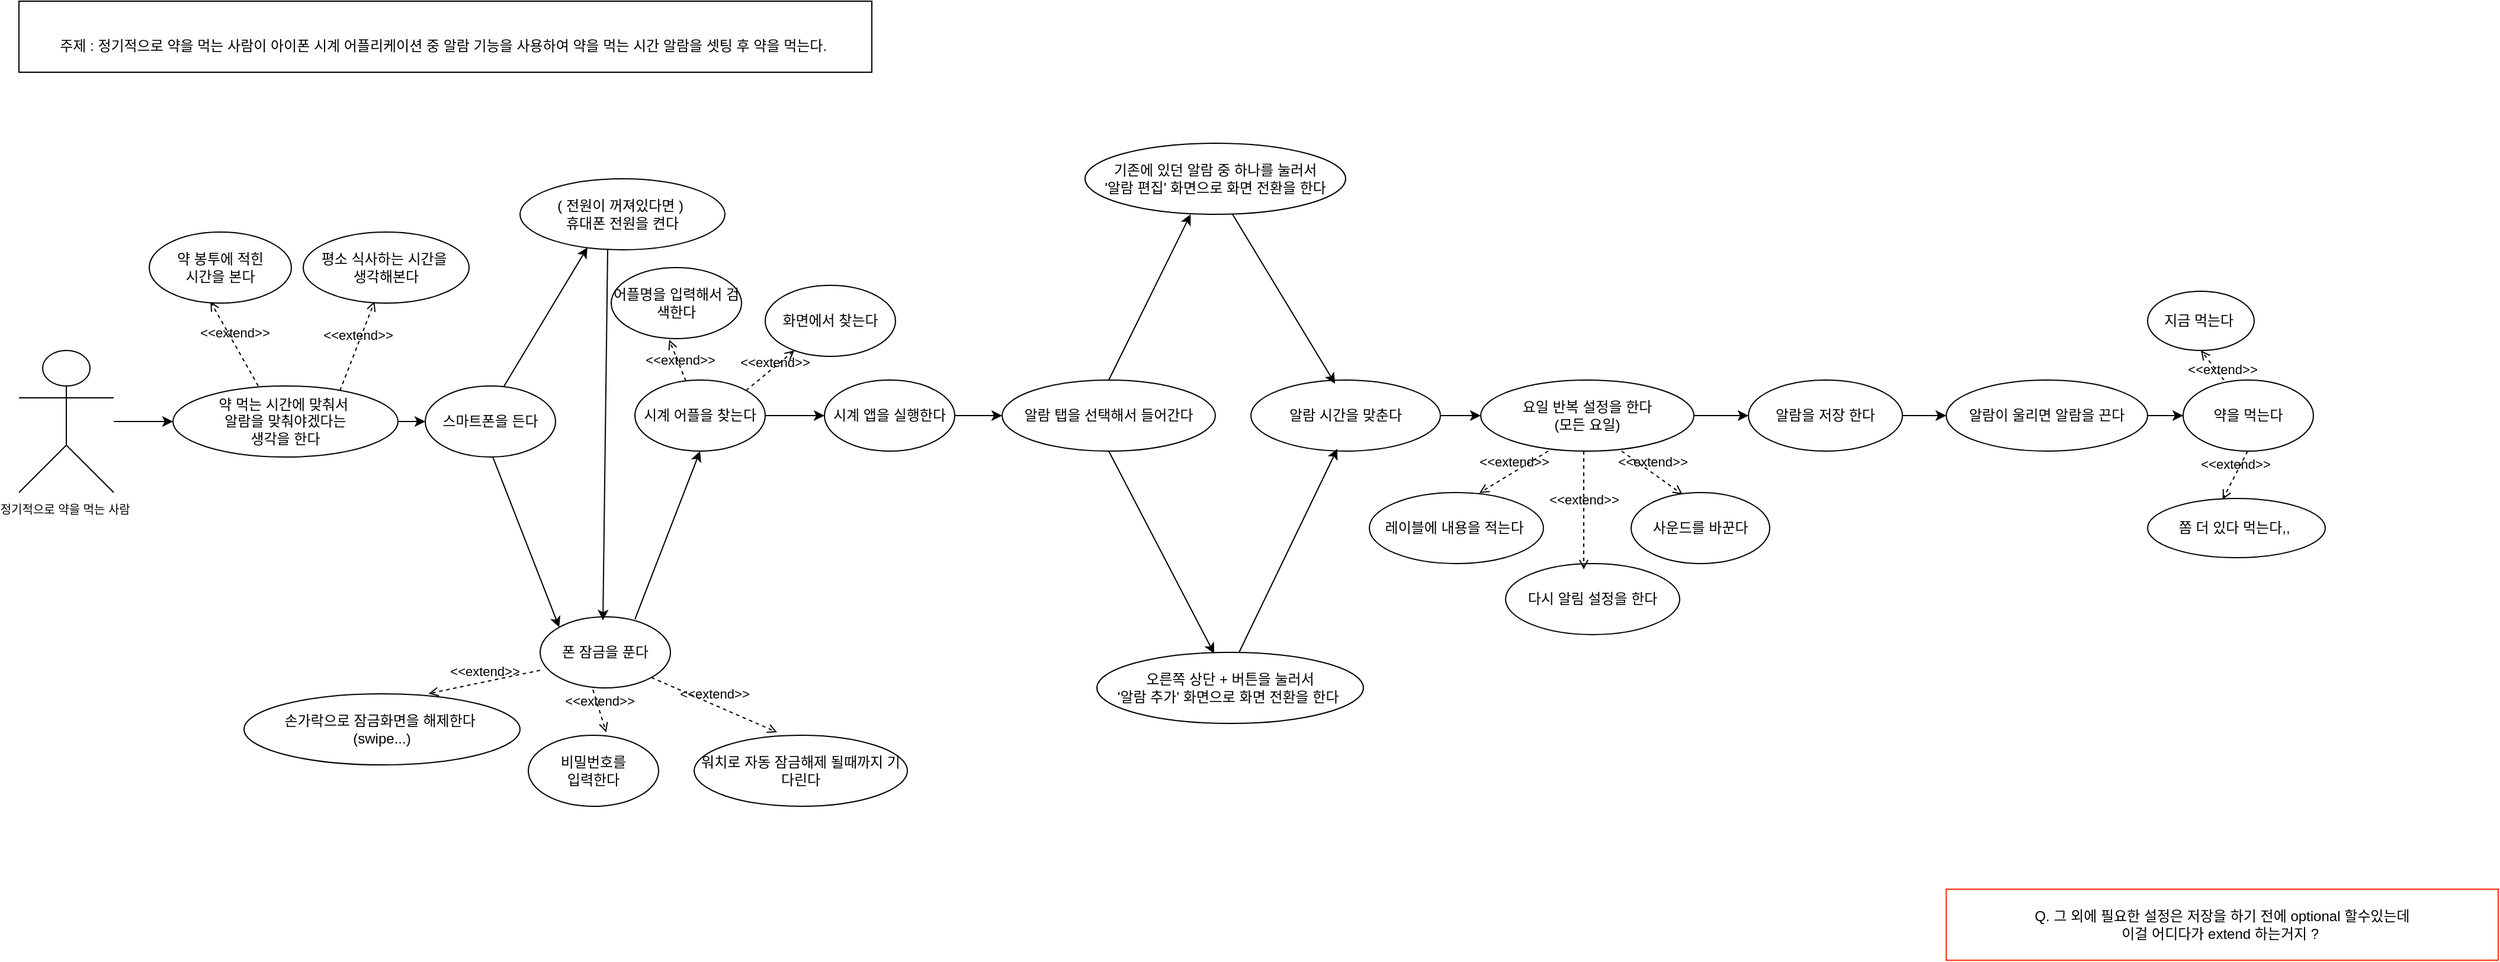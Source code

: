 <mxfile version="21.6.9" type="github">
  <diagram name="페이지-1" id="njK5p5rhTmzjdiSMJk1E">
    <mxGraphModel dx="1655" dy="453" grid="1" gridSize="10" guides="1" tooltips="1" connect="1" arrows="1" fold="1" page="1" pageScale="1" pageWidth="827" pageHeight="1169" math="0" shadow="0">
      <root>
        <mxCell id="0" />
        <mxCell id="1" parent="0" />
        <mxCell id="BJGbjpMF_LNjH99lksO5-61" value="" style="edgeStyle=orthogonalEdgeStyle;rounded=0;orthogonalLoop=1;jettySize=auto;html=1;" parent="1" source="BJGbjpMF_LNjH99lksO5-1" target="BJGbjpMF_LNjH99lksO5-39" edge="1">
          <mxGeometry relative="1" as="geometry" />
        </mxCell>
        <mxCell id="BJGbjpMF_LNjH99lksO5-1" value="&lt;font style=&quot;font-size: 10px;&quot;&gt;정기적으로 약을 먹는 사람&amp;nbsp;&lt;/font&gt;" style="shape=umlActor;verticalLabelPosition=bottom;verticalAlign=top;html=1;outlineConnect=0;" parent="1" vertex="1">
          <mxGeometry x="-800" y="385" width="80" height="120" as="geometry" />
        </mxCell>
        <mxCell id="BJGbjpMF_LNjH99lksO5-10" value="스마트폰을 든다" style="ellipse;whiteSpace=wrap;html=1;" parent="1" vertex="1">
          <mxGeometry x="-457" y="415" width="110" height="60" as="geometry" />
        </mxCell>
        <mxCell id="pdw7sznRlgDm5ee45Mnq-9" value="" style="edgeStyle=orthogonalEdgeStyle;rounded=0;orthogonalLoop=1;jettySize=auto;html=1;" edge="1" parent="1" source="BJGbjpMF_LNjH99lksO5-11" target="BJGbjpMF_LNjH99lksO5-12">
          <mxGeometry relative="1" as="geometry" />
        </mxCell>
        <mxCell id="BJGbjpMF_LNjH99lksO5-11" value="시계 앱을 실행한다" style="ellipse;whiteSpace=wrap;html=1;" parent="1" vertex="1">
          <mxGeometry x="-120" y="410" width="110" height="60" as="geometry" />
        </mxCell>
        <mxCell id="BJGbjpMF_LNjH99lksO5-12" value="알람 탭을 선택해서 들어간다" style="ellipse;whiteSpace=wrap;html=1;" parent="1" vertex="1">
          <mxGeometry x="30" y="410" width="180" height="60" as="geometry" />
        </mxCell>
        <mxCell id="BJGbjpMF_LNjH99lksO5-22" value="기존에 있던 알람 중 하나를 눌러서 &lt;br&gt;&#39;알람 편집&#39;&amp;nbsp;화면으로 화면 전환을 한다" style="ellipse;whiteSpace=wrap;html=1;" parent="1" vertex="1">
          <mxGeometry x="100" y="210" width="220" height="60" as="geometry" />
        </mxCell>
        <mxCell id="BJGbjpMF_LNjH99lksO5-24" value="오른쪽 상단 + 버튼을 눌러서 &lt;br&gt;&#39;알람 추가&#39; 화면으로 화면 전환을 한다&amp;nbsp;" style="ellipse;whiteSpace=wrap;html=1;" parent="1" vertex="1">
          <mxGeometry x="110" y="640" width="225" height="60" as="geometry" />
        </mxCell>
        <mxCell id="pdw7sznRlgDm5ee45Mnq-17" value="" style="edgeStyle=orthogonalEdgeStyle;rounded=0;orthogonalLoop=1;jettySize=auto;html=1;" edge="1" parent="1" source="BJGbjpMF_LNjH99lksO5-26" target="BJGbjpMF_LNjH99lksO5-27">
          <mxGeometry relative="1" as="geometry" />
        </mxCell>
        <mxCell id="BJGbjpMF_LNjH99lksO5-26" value="알람이 울리면 알람을 끈다" style="ellipse;whiteSpace=wrap;html=1;" parent="1" vertex="1">
          <mxGeometry x="827" y="410" width="170" height="60" as="geometry" />
        </mxCell>
        <mxCell id="BJGbjpMF_LNjH99lksO5-27" value="약을 먹는다" style="ellipse;whiteSpace=wrap;html=1;" parent="1" vertex="1">
          <mxGeometry x="1027" y="410" width="110" height="60" as="geometry" />
        </mxCell>
        <mxCell id="BJGbjpMF_LNjH99lksO5-28" value="지금 먹는다&amp;nbsp;" style="ellipse;whiteSpace=wrap;html=1;" parent="1" vertex="1">
          <mxGeometry x="997" y="335" width="90" height="50" as="geometry" />
        </mxCell>
        <mxCell id="BJGbjpMF_LNjH99lksO5-30" value="&lt;br&gt;주제 : 정기적으로 약을 먹는 사람이 아이폰 시계 어플리케이션 중 알람 기능을 사용하여 약을 먹는 시간 알람을 셋팅 후 약을 먹는다.&amp;nbsp;" style="rounded=0;whiteSpace=wrap;html=1;" parent="1" vertex="1">
          <mxGeometry x="-800" y="90" width="720" height="60" as="geometry" />
        </mxCell>
        <mxCell id="BJGbjpMF_LNjH99lksO5-31" value="폰 잠금을 푼다" style="ellipse;whiteSpace=wrap;html=1;" parent="1" vertex="1">
          <mxGeometry x="-360" y="610" width="110" height="60" as="geometry" />
        </mxCell>
        <mxCell id="BJGbjpMF_LNjH99lksO5-32" value="( 전원이 꺼져있다면 )&amp;nbsp;&lt;br&gt;휴대폰 전원을 켠다" style="ellipse;whiteSpace=wrap;html=1;" parent="1" vertex="1">
          <mxGeometry x="-377" y="240" width="173" height="60" as="geometry" />
        </mxCell>
        <mxCell id="pdw7sznRlgDm5ee45Mnq-8" value="" style="edgeStyle=orthogonalEdgeStyle;rounded=0;orthogonalLoop=1;jettySize=auto;html=1;" edge="1" parent="1" source="BJGbjpMF_LNjH99lksO5-33" target="BJGbjpMF_LNjH99lksO5-11">
          <mxGeometry relative="1" as="geometry" />
        </mxCell>
        <mxCell id="BJGbjpMF_LNjH99lksO5-33" value="시계 어플을 찾는다" style="ellipse;whiteSpace=wrap;html=1;" parent="1" vertex="1">
          <mxGeometry x="-280" y="410" width="110" height="60" as="geometry" />
        </mxCell>
        <mxCell id="BJGbjpMF_LNjH99lksO5-34" value="손가락으로 잠금화면을 해제한다&amp;nbsp;&lt;br&gt;(swipe...)" style="ellipse;whiteSpace=wrap;html=1;" parent="1" vertex="1">
          <mxGeometry x="-610" y="675" width="233" height="60" as="geometry" />
        </mxCell>
        <mxCell id="BJGbjpMF_LNjH99lksO5-35" value="비밀번호를 &lt;br&gt;입력한다" style="ellipse;whiteSpace=wrap;html=1;" parent="1" vertex="1">
          <mxGeometry x="-370" y="710" width="110" height="60" as="geometry" />
        </mxCell>
        <mxCell id="BJGbjpMF_LNjH99lksO5-36" value="워치로 자동 잠금해제 될때까지 기다린다" style="ellipse;whiteSpace=wrap;html=1;" parent="1" vertex="1">
          <mxGeometry x="-230" y="710" width="180" height="60" as="geometry" />
        </mxCell>
        <mxCell id="BJGbjpMF_LNjH99lksO5-37" value="화면에서 찾는다" style="ellipse;whiteSpace=wrap;html=1;" parent="1" vertex="1">
          <mxGeometry x="-170" y="330" width="110" height="60" as="geometry" />
        </mxCell>
        <mxCell id="BJGbjpMF_LNjH99lksO5-38" value="어플명을 입력해서 검색한다" style="ellipse;whiteSpace=wrap;html=1;" parent="1" vertex="1">
          <mxGeometry x="-300" y="315" width="110" height="60" as="geometry" />
        </mxCell>
        <mxCell id="pdw7sznRlgDm5ee45Mnq-1" value="" style="edgeStyle=orthogonalEdgeStyle;rounded=0;orthogonalLoop=1;jettySize=auto;html=1;" edge="1" parent="1" source="BJGbjpMF_LNjH99lksO5-39" target="BJGbjpMF_LNjH99lksO5-10">
          <mxGeometry relative="1" as="geometry" />
        </mxCell>
        <mxCell id="BJGbjpMF_LNjH99lksO5-39" value="약 먹는 시간에 맞춰서&amp;nbsp;&lt;br&gt;알람을 맞춰야겠다는&lt;br&gt;생각을 한다" style="ellipse;whiteSpace=wrap;html=1;" parent="1" vertex="1">
          <mxGeometry x="-670" y="415" width="190" height="60" as="geometry" />
        </mxCell>
        <mxCell id="BJGbjpMF_LNjH99lksO5-40" value="&amp;lt;&amp;lt;extend&amp;gt;&amp;gt;" style="html=1;verticalAlign=bottom;labelBackgroundColor=none;endArrow=open;endFill=0;dashed=1;rounded=0;entryX=0.43;entryY=0.977;entryDx=0;entryDy=0;entryPerimeter=0;" parent="1" target="BJGbjpMF_LNjH99lksO5-41" edge="1">
          <mxGeometry width="160" relative="1" as="geometry">
            <mxPoint x="-598" y="415" as="sourcePoint" />
            <mxPoint x="-490" y="415" as="targetPoint" />
          </mxGeometry>
        </mxCell>
        <mxCell id="BJGbjpMF_LNjH99lksO5-41" value="약 봉투에 적힌&lt;br&gt;시간을 본다" style="ellipse;whiteSpace=wrap;html=1;" parent="1" vertex="1">
          <mxGeometry x="-690" y="285" width="120" height="60" as="geometry" />
        </mxCell>
        <mxCell id="BJGbjpMF_LNjH99lksO5-42" value="&amp;lt;&amp;lt;extend&amp;gt;&amp;gt;" style="html=1;verticalAlign=bottom;labelBackgroundColor=none;endArrow=open;endFill=0;dashed=1;rounded=0;entryX=0.43;entryY=0.977;entryDx=0;entryDy=0;entryPerimeter=0;exitX=0.742;exitY=0.066;exitDx=0;exitDy=0;exitPerimeter=0;" parent="1" source="BJGbjpMF_LNjH99lksO5-39" target="BJGbjpMF_LNjH99lksO5-43" edge="1">
          <mxGeometry width="160" relative="1" as="geometry">
            <mxPoint x="-508" y="415" as="sourcePoint" />
            <mxPoint x="-400" y="415" as="targetPoint" />
          </mxGeometry>
        </mxCell>
        <mxCell id="BJGbjpMF_LNjH99lksO5-43" value="평소 식사하는 시간을&amp;nbsp;&lt;br&gt;생각해본다" style="ellipse;whiteSpace=wrap;html=1;" parent="1" vertex="1">
          <mxGeometry x="-560" y="285" width="140" height="60" as="geometry" />
        </mxCell>
        <mxCell id="pdw7sznRlgDm5ee45Mnq-14" value="" style="edgeStyle=orthogonalEdgeStyle;rounded=0;orthogonalLoop=1;jettySize=auto;html=1;" edge="1" parent="1" source="BJGbjpMF_LNjH99lksO5-44" target="BJGbjpMF_LNjH99lksO5-46">
          <mxGeometry relative="1" as="geometry" />
        </mxCell>
        <mxCell id="BJGbjpMF_LNjH99lksO5-44" value="알람 시간을 맞춘다" style="ellipse;whiteSpace=wrap;html=1;" parent="1" vertex="1">
          <mxGeometry x="240" y="410" width="160" height="60" as="geometry" />
        </mxCell>
        <mxCell id="pdw7sznRlgDm5ee45Mnq-16" value="" style="edgeStyle=orthogonalEdgeStyle;rounded=0;orthogonalLoop=1;jettySize=auto;html=1;" edge="1" parent="1" source="BJGbjpMF_LNjH99lksO5-45" target="BJGbjpMF_LNjH99lksO5-26">
          <mxGeometry relative="1" as="geometry" />
        </mxCell>
        <mxCell id="BJGbjpMF_LNjH99lksO5-45" value="알람을 저장 한다" style="ellipse;whiteSpace=wrap;html=1;" parent="1" vertex="1">
          <mxGeometry x="660" y="410" width="130" height="60" as="geometry" />
        </mxCell>
        <mxCell id="pdw7sznRlgDm5ee45Mnq-15" value="" style="edgeStyle=orthogonalEdgeStyle;rounded=0;orthogonalLoop=1;jettySize=auto;html=1;" edge="1" parent="1" source="BJGbjpMF_LNjH99lksO5-46" target="BJGbjpMF_LNjH99lksO5-45">
          <mxGeometry relative="1" as="geometry" />
        </mxCell>
        <mxCell id="BJGbjpMF_LNjH99lksO5-46" value="요일 반복 설정을 한다&lt;br&gt;(모든 요일)" style="ellipse;whiteSpace=wrap;html=1;" parent="1" vertex="1">
          <mxGeometry x="434" y="410" width="180" height="60" as="geometry" />
        </mxCell>
        <mxCell id="BJGbjpMF_LNjH99lksO5-47" value="레이블에 내용을 적는다&amp;nbsp;" style="ellipse;whiteSpace=wrap;html=1;" parent="1" vertex="1">
          <mxGeometry x="340" y="505" width="147" height="60" as="geometry" />
        </mxCell>
        <mxCell id="BJGbjpMF_LNjH99lksO5-48" value="Q. 그 외에 필요한 설정은 저장을 하기 전에 optional 할수있는데 &lt;br&gt;이걸 어디다가 extend 하는거지 ?&amp;nbsp;&lt;br&gt;" style="rounded=0;whiteSpace=wrap;html=1;strokeColor=#FF2908;" parent="1" vertex="1">
          <mxGeometry x="827" y="840" width="466" height="60" as="geometry" />
        </mxCell>
        <mxCell id="BJGbjpMF_LNjH99lksO5-49" value="사운드를 바꾼다" style="ellipse;whiteSpace=wrap;html=1;" parent="1" vertex="1">
          <mxGeometry x="561" y="505" width="117" height="60" as="geometry" />
        </mxCell>
        <mxCell id="BJGbjpMF_LNjH99lksO5-50" value="다시 알림 설정을 한다" style="ellipse;whiteSpace=wrap;html=1;" parent="1" vertex="1">
          <mxGeometry x="455" y="565" width="147" height="60" as="geometry" />
        </mxCell>
        <mxCell id="BJGbjpMF_LNjH99lksO5-51" value="&amp;lt;&amp;lt;extend&amp;gt;&amp;gt;" style="html=1;verticalAlign=bottom;labelBackgroundColor=none;endArrow=open;endFill=0;dashed=1;rounded=0;entryX=0.371;entryY=0.026;entryDx=0;entryDy=0;entryPerimeter=0;exitX=0.742;exitY=0.066;exitDx=0;exitDy=0;exitPerimeter=0;" parent="1" target="BJGbjpMF_LNjH99lksO5-49" edge="1">
          <mxGeometry width="160" relative="1" as="geometry">
            <mxPoint x="553" y="470" as="sourcePoint" />
            <mxPoint x="584" y="395" as="targetPoint" />
          </mxGeometry>
        </mxCell>
        <mxCell id="BJGbjpMF_LNjH99lksO5-52" value="&amp;lt;&amp;lt;extend&amp;gt;&amp;gt;" style="html=1;verticalAlign=bottom;labelBackgroundColor=none;endArrow=open;endFill=0;dashed=1;rounded=0;entryX=0.632;entryY=0.007;entryDx=0;entryDy=0;entryPerimeter=0;" parent="1" target="BJGbjpMF_LNjH99lksO5-47" edge="1">
          <mxGeometry width="160" relative="1" as="geometry">
            <mxPoint x="491" y="470" as="sourcePoint" />
            <mxPoint x="461" y="490" as="targetPoint" />
          </mxGeometry>
        </mxCell>
        <mxCell id="BJGbjpMF_LNjH99lksO5-53" value="&amp;lt;&amp;lt;extend&amp;gt;&amp;gt;" style="html=1;verticalAlign=bottom;labelBackgroundColor=none;endArrow=open;endFill=0;dashed=1;rounded=0;entryX=0.449;entryY=0.083;entryDx=0;entryDy=0;entryPerimeter=0;exitX=0.742;exitY=0.066;exitDx=0;exitDy=0;exitPerimeter=0;" parent="1" target="BJGbjpMF_LNjH99lksO5-50" edge="1">
          <mxGeometry width="160" relative="1" as="geometry">
            <mxPoint x="521" y="470" as="sourcePoint" />
            <mxPoint x="552" y="395" as="targetPoint" />
          </mxGeometry>
        </mxCell>
        <mxCell id="BJGbjpMF_LNjH99lksO5-54" value="쫌 더 있다 먹는다,,&amp;nbsp;" style="ellipse;whiteSpace=wrap;html=1;" parent="1" vertex="1">
          <mxGeometry x="997" y="510" width="150" height="50" as="geometry" />
        </mxCell>
        <mxCell id="BJGbjpMF_LNjH99lksO5-55" value="&amp;lt;&amp;lt;extend&amp;gt;&amp;gt;" style="html=1;verticalAlign=bottom;labelBackgroundColor=none;endArrow=open;endFill=0;dashed=1;rounded=0;entryX=0.669;entryY=-0.003;entryDx=0;entryDy=0;entryPerimeter=0;exitX=-0.001;exitY=0.752;exitDx=0;exitDy=0;exitPerimeter=0;" parent="1" source="BJGbjpMF_LNjH99lksO5-31" target="BJGbjpMF_LNjH99lksO5-34" edge="1">
          <mxGeometry width="160" relative="1" as="geometry">
            <mxPoint x="-320" y="650" as="sourcePoint" />
            <mxPoint x="-360" y="579" as="targetPoint" />
          </mxGeometry>
        </mxCell>
        <mxCell id="BJGbjpMF_LNjH99lksO5-56" value="&amp;lt;&amp;lt;extend&amp;gt;&amp;gt;" style="html=1;verticalAlign=bottom;labelBackgroundColor=none;endArrow=open;endFill=0;dashed=1;rounded=0;entryX=0.598;entryY=-0.042;entryDx=0;entryDy=0;entryPerimeter=0;exitX=0.405;exitY=1.026;exitDx=0;exitDy=0;exitPerimeter=0;" parent="1" source="BJGbjpMF_LNjH99lksO5-31" target="BJGbjpMF_LNjH99lksO5-35" edge="1">
          <mxGeometry width="160" relative="1" as="geometry">
            <mxPoint x="-289" y="660" as="sourcePoint" />
            <mxPoint x="-423" y="685" as="targetPoint" />
          </mxGeometry>
        </mxCell>
        <mxCell id="BJGbjpMF_LNjH99lksO5-57" value="&amp;lt;&amp;lt;extend&amp;gt;&amp;gt;" style="html=1;verticalAlign=bottom;labelBackgroundColor=none;endArrow=open;endFill=0;dashed=1;rounded=0;entryX=0.389;entryY=-0.042;entryDx=0;entryDy=0;exitX=1;exitY=1;exitDx=0;exitDy=0;entryPerimeter=0;" parent="1" source="BJGbjpMF_LNjH99lksO5-31" target="BJGbjpMF_LNjH99lksO5-36" edge="1">
          <mxGeometry width="160" relative="1" as="geometry">
            <mxPoint x="-247.02" y="637.02" as="sourcePoint" />
            <mxPoint x="-172" y="747.0" as="targetPoint" />
          </mxGeometry>
        </mxCell>
        <mxCell id="BJGbjpMF_LNjH99lksO5-58" value="&amp;lt;&amp;lt;extend&amp;gt;&amp;gt;" style="html=1;verticalAlign=bottom;labelBackgroundColor=none;endArrow=open;endFill=0;dashed=1;rounded=0;entryX=0.445;entryY=1.017;entryDx=0;entryDy=0;entryPerimeter=0;" parent="1" target="BJGbjpMF_LNjH99lksO5-38" edge="1" source="BJGbjpMF_LNjH99lksO5-33">
          <mxGeometry x="-0.471" y="1" width="160" relative="1" as="geometry">
            <mxPoint x="-178" y="290" as="sourcePoint" />
            <mxPoint x="-272" y="335" as="targetPoint" />
            <mxPoint as="offset" />
          </mxGeometry>
        </mxCell>
        <mxCell id="BJGbjpMF_LNjH99lksO5-59" value="&amp;lt;&amp;lt;extend&amp;gt;&amp;gt;" style="html=1;verticalAlign=bottom;labelBackgroundColor=none;endArrow=open;endFill=0;dashed=1;rounded=0;exitX=1;exitY=0;exitDx=0;exitDy=0;" parent="1" target="BJGbjpMF_LNjH99lksO5-37" edge="1" source="BJGbjpMF_LNjH99lksO5-33">
          <mxGeometry x="0.052" y="-4" width="160" relative="1" as="geometry">
            <mxPoint x="-140" y="295" as="sourcePoint" />
            <mxPoint x="-61" y="366" as="targetPoint" />
            <mxPoint as="offset" />
          </mxGeometry>
        </mxCell>
        <mxCell id="pdw7sznRlgDm5ee45Mnq-2" value="" style="endArrow=classic;html=1;rounded=0;entryX=0.329;entryY=0.967;entryDx=0;entryDy=0;entryPerimeter=0;exitX=0.591;exitY=0.033;exitDx=0;exitDy=0;exitPerimeter=0;" edge="1" parent="1" target="BJGbjpMF_LNjH99lksO5-32">
          <mxGeometry width="50" height="50" relative="1" as="geometry">
            <mxPoint x="-390.99" y="415.98" as="sourcePoint" />
            <mxPoint x="-332.037" y="346" as="targetPoint" />
          </mxGeometry>
        </mxCell>
        <mxCell id="pdw7sznRlgDm5ee45Mnq-3" value="" style="endArrow=classic;html=1;rounded=0;exitX=0.591;exitY=0.033;exitDx=0;exitDy=0;exitPerimeter=0;entryX=0;entryY=0;entryDx=0;entryDy=0;" edge="1" parent="1" target="BJGbjpMF_LNjH99lksO5-31">
          <mxGeometry width="50" height="50" relative="1" as="geometry">
            <mxPoint x="-400" y="474.99" as="sourcePoint" />
            <mxPoint x="-350" y="560" as="targetPoint" />
          </mxGeometry>
        </mxCell>
        <mxCell id="pdw7sznRlgDm5ee45Mnq-6" value="" style="endArrow=classic;html=1;rounded=0;entryX=0.6;entryY=0.05;entryDx=0;entryDy=0;entryPerimeter=0;" edge="1" parent="1">
          <mxGeometry width="50" height="50" relative="1" as="geometry">
            <mxPoint x="-303" y="300" as="sourcePoint" />
            <mxPoint x="-307" y="613" as="targetPoint" />
          </mxGeometry>
        </mxCell>
        <mxCell id="pdw7sznRlgDm5ee45Mnq-7" value="" style="endArrow=classic;html=1;rounded=0;entryX=0.5;entryY=1;entryDx=0;entryDy=0;" edge="1" parent="1" target="BJGbjpMF_LNjH99lksO5-33">
          <mxGeometry width="50" height="50" relative="1" as="geometry">
            <mxPoint x="-280" y="612" as="sourcePoint" />
            <mxPoint x="-210" y="472" as="targetPoint" />
          </mxGeometry>
        </mxCell>
        <mxCell id="pdw7sznRlgDm5ee45Mnq-10" value="" style="endArrow=classic;html=1;rounded=0;entryX=0.405;entryY=1;entryDx=0;entryDy=0;entryPerimeter=0;exitX=0.5;exitY=0;exitDx=0;exitDy=0;" edge="1" parent="1" source="BJGbjpMF_LNjH99lksO5-12" target="BJGbjpMF_LNjH99lksO5-22">
          <mxGeometry width="50" height="50" relative="1" as="geometry">
            <mxPoint x="129.01" y="410" as="sourcePoint" />
            <mxPoint x="200" y="292.02" as="targetPoint" />
          </mxGeometry>
        </mxCell>
        <mxCell id="pdw7sznRlgDm5ee45Mnq-11" value="" style="endArrow=classic;html=1;rounded=0;exitX=0.591;exitY=0.033;exitDx=0;exitDy=0;exitPerimeter=0;entryX=0.44;entryY=0.017;entryDx=0;entryDy=0;entryPerimeter=0;" edge="1" parent="1" target="BJGbjpMF_LNjH99lksO5-24">
          <mxGeometry width="50" height="50" relative="1" as="geometry">
            <mxPoint x="120" y="470" as="sourcePoint" />
            <mxPoint x="176" y="614.01" as="targetPoint" />
          </mxGeometry>
        </mxCell>
        <mxCell id="pdw7sznRlgDm5ee45Mnq-12" value="" style="endArrow=classic;html=1;rounded=0;entryX=0.444;entryY=0.05;entryDx=0;entryDy=0;entryPerimeter=0;" edge="1" parent="1" target="BJGbjpMF_LNjH99lksO5-44">
          <mxGeometry width="50" height="50" relative="1" as="geometry">
            <mxPoint x="224.5" y="270" as="sourcePoint" />
            <mxPoint x="220.5" y="583" as="targetPoint" />
          </mxGeometry>
        </mxCell>
        <mxCell id="pdw7sznRlgDm5ee45Mnq-13" value="" style="endArrow=classic;html=1;rounded=0;entryX=0.456;entryY=0.967;entryDx=0;entryDy=0;entryPerimeter=0;" edge="1" parent="1" target="BJGbjpMF_LNjH99lksO5-44">
          <mxGeometry width="50" height="50" relative="1" as="geometry">
            <mxPoint x="230" y="640" as="sourcePoint" />
            <mxPoint x="285" y="498" as="targetPoint" />
          </mxGeometry>
        </mxCell>
        <mxCell id="pdw7sznRlgDm5ee45Mnq-18" value="&amp;lt;&amp;lt;extend&amp;gt;&amp;gt;" style="html=1;verticalAlign=bottom;labelBackgroundColor=none;endArrow=open;endFill=0;dashed=1;rounded=0;exitX=1;exitY=0;exitDx=0;exitDy=0;entryX=0.5;entryY=1;entryDx=0;entryDy=0;" edge="1" parent="1" target="BJGbjpMF_LNjH99lksO5-28">
          <mxGeometry x="-0.942" y="1" width="160" relative="1" as="geometry">
            <mxPoint x="1061.5" y="410" as="sourcePoint" />
            <mxPoint x="1102.5" y="376" as="targetPoint" />
            <mxPoint as="offset" />
          </mxGeometry>
        </mxCell>
        <mxCell id="pdw7sznRlgDm5ee45Mnq-19" value="&amp;lt;&amp;lt;extend&amp;gt;&amp;gt;" style="html=1;verticalAlign=bottom;labelBackgroundColor=none;endArrow=open;endFill=0;dashed=1;rounded=0;entryX=0.422;entryY=0.018;entryDx=0;entryDy=0;entryPerimeter=0;exitX=0.742;exitY=0.066;exitDx=0;exitDy=0;exitPerimeter=0;" edge="1" parent="1" target="BJGbjpMF_LNjH99lksO5-54">
          <mxGeometry width="160" relative="1" as="geometry">
            <mxPoint x="1081.47" y="470" as="sourcePoint" />
            <mxPoint x="1081.47" y="570" as="targetPoint" />
          </mxGeometry>
        </mxCell>
      </root>
    </mxGraphModel>
  </diagram>
</mxfile>
